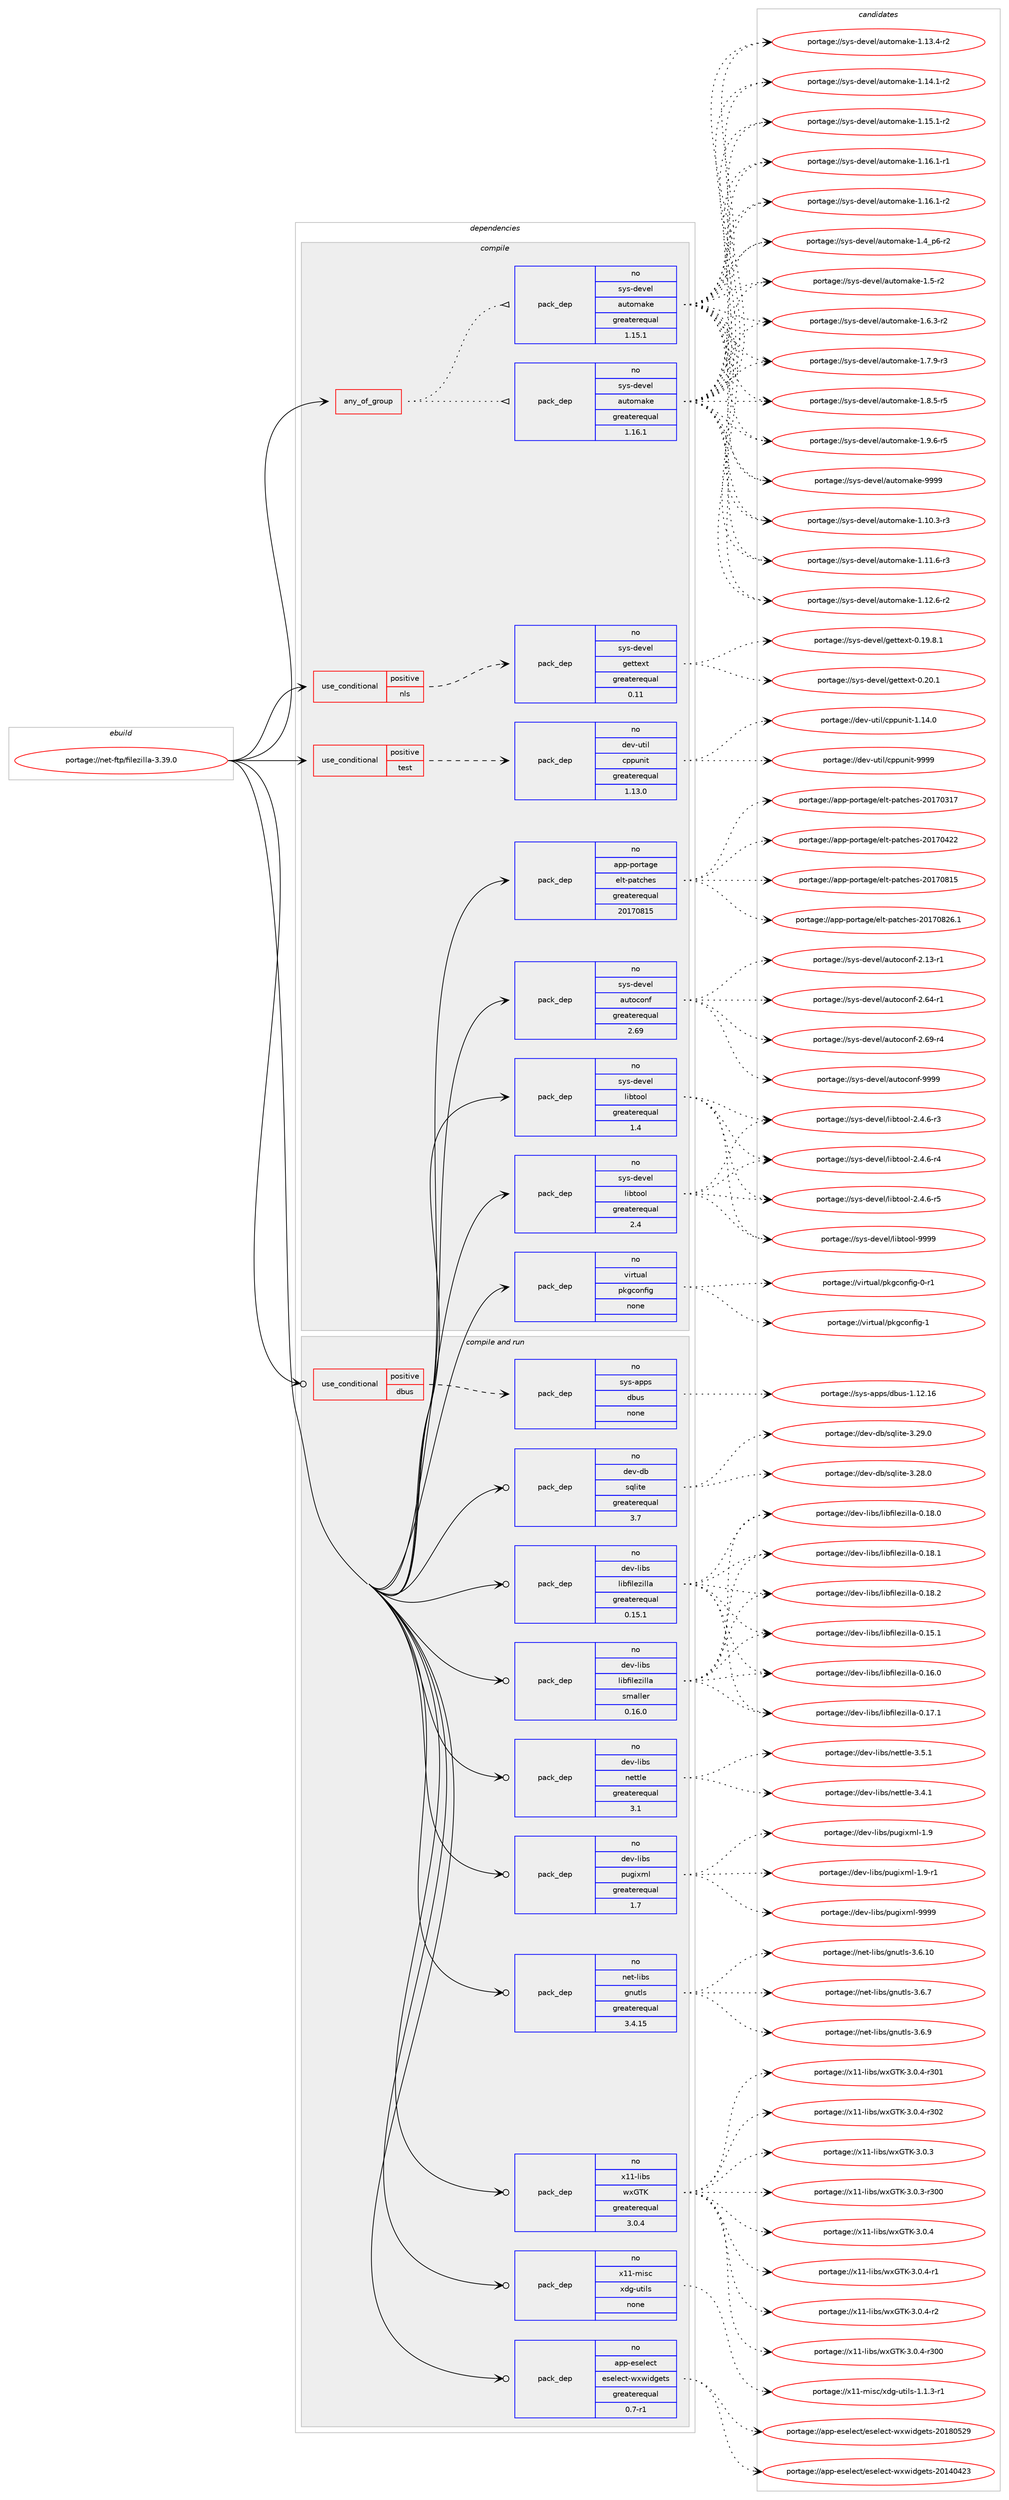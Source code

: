 digraph prolog {

# *************
# Graph options
# *************

newrank=true;
concentrate=true;
compound=true;
graph [rankdir=LR,fontname=Helvetica,fontsize=10,ranksep=1.5];#, ranksep=2.5, nodesep=0.2];
edge  [arrowhead=vee];
node  [fontname=Helvetica,fontsize=10];

# **********
# The ebuild
# **********

subgraph cluster_leftcol {
color=gray;
rank=same;
label=<<i>ebuild</i>>;
id [label="portage://net-ftp/filezilla-3.39.0", color=red, width=4, href="../net-ftp/filezilla-3.39.0.svg"];
}

# ****************
# The dependencies
# ****************

subgraph cluster_midcol {
color=gray;
label=<<i>dependencies</i>>;
subgraph cluster_compile {
fillcolor="#eeeeee";
style=filled;
label=<<i>compile</i>>;
subgraph any5701 {
dependency353892 [label=<<TABLE BORDER="0" CELLBORDER="1" CELLSPACING="0" CELLPADDING="4"><TR><TD CELLPADDING="10">any_of_group</TD></TR></TABLE>>, shape=none, color=red];subgraph pack259578 {
dependency353893 [label=<<TABLE BORDER="0" CELLBORDER="1" CELLSPACING="0" CELLPADDING="4" WIDTH="220"><TR><TD ROWSPAN="6" CELLPADDING="30">pack_dep</TD></TR><TR><TD WIDTH="110">no</TD></TR><TR><TD>sys-devel</TD></TR><TR><TD>automake</TD></TR><TR><TD>greaterequal</TD></TR><TR><TD>1.16.1</TD></TR></TABLE>>, shape=none, color=blue];
}
dependency353892:e -> dependency353893:w [weight=20,style="dotted",arrowhead="oinv"];
subgraph pack259579 {
dependency353894 [label=<<TABLE BORDER="0" CELLBORDER="1" CELLSPACING="0" CELLPADDING="4" WIDTH="220"><TR><TD ROWSPAN="6" CELLPADDING="30">pack_dep</TD></TR><TR><TD WIDTH="110">no</TD></TR><TR><TD>sys-devel</TD></TR><TR><TD>automake</TD></TR><TR><TD>greaterequal</TD></TR><TR><TD>1.15.1</TD></TR></TABLE>>, shape=none, color=blue];
}
dependency353892:e -> dependency353894:w [weight=20,style="dotted",arrowhead="oinv"];
}
id:e -> dependency353892:w [weight=20,style="solid",arrowhead="vee"];
subgraph cond88467 {
dependency353895 [label=<<TABLE BORDER="0" CELLBORDER="1" CELLSPACING="0" CELLPADDING="4"><TR><TD ROWSPAN="3" CELLPADDING="10">use_conditional</TD></TR><TR><TD>positive</TD></TR><TR><TD>nls</TD></TR></TABLE>>, shape=none, color=red];
subgraph pack259580 {
dependency353896 [label=<<TABLE BORDER="0" CELLBORDER="1" CELLSPACING="0" CELLPADDING="4" WIDTH="220"><TR><TD ROWSPAN="6" CELLPADDING="30">pack_dep</TD></TR><TR><TD WIDTH="110">no</TD></TR><TR><TD>sys-devel</TD></TR><TR><TD>gettext</TD></TR><TR><TD>greaterequal</TD></TR><TR><TD>0.11</TD></TR></TABLE>>, shape=none, color=blue];
}
dependency353895:e -> dependency353896:w [weight=20,style="dashed",arrowhead="vee"];
}
id:e -> dependency353895:w [weight=20,style="solid",arrowhead="vee"];
subgraph cond88468 {
dependency353897 [label=<<TABLE BORDER="0" CELLBORDER="1" CELLSPACING="0" CELLPADDING="4"><TR><TD ROWSPAN="3" CELLPADDING="10">use_conditional</TD></TR><TR><TD>positive</TD></TR><TR><TD>test</TD></TR></TABLE>>, shape=none, color=red];
subgraph pack259581 {
dependency353898 [label=<<TABLE BORDER="0" CELLBORDER="1" CELLSPACING="0" CELLPADDING="4" WIDTH="220"><TR><TD ROWSPAN="6" CELLPADDING="30">pack_dep</TD></TR><TR><TD WIDTH="110">no</TD></TR><TR><TD>dev-util</TD></TR><TR><TD>cppunit</TD></TR><TR><TD>greaterequal</TD></TR><TR><TD>1.13.0</TD></TR></TABLE>>, shape=none, color=blue];
}
dependency353897:e -> dependency353898:w [weight=20,style="dashed",arrowhead="vee"];
}
id:e -> dependency353897:w [weight=20,style="solid",arrowhead="vee"];
subgraph pack259582 {
dependency353899 [label=<<TABLE BORDER="0" CELLBORDER="1" CELLSPACING="0" CELLPADDING="4" WIDTH="220"><TR><TD ROWSPAN="6" CELLPADDING="30">pack_dep</TD></TR><TR><TD WIDTH="110">no</TD></TR><TR><TD>app-portage</TD></TR><TR><TD>elt-patches</TD></TR><TR><TD>greaterequal</TD></TR><TR><TD>20170815</TD></TR></TABLE>>, shape=none, color=blue];
}
id:e -> dependency353899:w [weight=20,style="solid",arrowhead="vee"];
subgraph pack259583 {
dependency353900 [label=<<TABLE BORDER="0" CELLBORDER="1" CELLSPACING="0" CELLPADDING="4" WIDTH="220"><TR><TD ROWSPAN="6" CELLPADDING="30">pack_dep</TD></TR><TR><TD WIDTH="110">no</TD></TR><TR><TD>sys-devel</TD></TR><TR><TD>autoconf</TD></TR><TR><TD>greaterequal</TD></TR><TR><TD>2.69</TD></TR></TABLE>>, shape=none, color=blue];
}
id:e -> dependency353900:w [weight=20,style="solid",arrowhead="vee"];
subgraph pack259584 {
dependency353901 [label=<<TABLE BORDER="0" CELLBORDER="1" CELLSPACING="0" CELLPADDING="4" WIDTH="220"><TR><TD ROWSPAN="6" CELLPADDING="30">pack_dep</TD></TR><TR><TD WIDTH="110">no</TD></TR><TR><TD>sys-devel</TD></TR><TR><TD>libtool</TD></TR><TR><TD>greaterequal</TD></TR><TR><TD>1.4</TD></TR></TABLE>>, shape=none, color=blue];
}
id:e -> dependency353901:w [weight=20,style="solid",arrowhead="vee"];
subgraph pack259585 {
dependency353902 [label=<<TABLE BORDER="0" CELLBORDER="1" CELLSPACING="0" CELLPADDING="4" WIDTH="220"><TR><TD ROWSPAN="6" CELLPADDING="30">pack_dep</TD></TR><TR><TD WIDTH="110">no</TD></TR><TR><TD>sys-devel</TD></TR><TR><TD>libtool</TD></TR><TR><TD>greaterequal</TD></TR><TR><TD>2.4</TD></TR></TABLE>>, shape=none, color=blue];
}
id:e -> dependency353902:w [weight=20,style="solid",arrowhead="vee"];
subgraph pack259586 {
dependency353903 [label=<<TABLE BORDER="0" CELLBORDER="1" CELLSPACING="0" CELLPADDING="4" WIDTH="220"><TR><TD ROWSPAN="6" CELLPADDING="30">pack_dep</TD></TR><TR><TD WIDTH="110">no</TD></TR><TR><TD>virtual</TD></TR><TR><TD>pkgconfig</TD></TR><TR><TD>none</TD></TR><TR><TD></TD></TR></TABLE>>, shape=none, color=blue];
}
id:e -> dependency353903:w [weight=20,style="solid",arrowhead="vee"];
}
subgraph cluster_compileandrun {
fillcolor="#eeeeee";
style=filled;
label=<<i>compile and run</i>>;
subgraph cond88469 {
dependency353904 [label=<<TABLE BORDER="0" CELLBORDER="1" CELLSPACING="0" CELLPADDING="4"><TR><TD ROWSPAN="3" CELLPADDING="10">use_conditional</TD></TR><TR><TD>positive</TD></TR><TR><TD>dbus</TD></TR></TABLE>>, shape=none, color=red];
subgraph pack259587 {
dependency353905 [label=<<TABLE BORDER="0" CELLBORDER="1" CELLSPACING="0" CELLPADDING="4" WIDTH="220"><TR><TD ROWSPAN="6" CELLPADDING="30">pack_dep</TD></TR><TR><TD WIDTH="110">no</TD></TR><TR><TD>sys-apps</TD></TR><TR><TD>dbus</TD></TR><TR><TD>none</TD></TR><TR><TD></TD></TR></TABLE>>, shape=none, color=blue];
}
dependency353904:e -> dependency353905:w [weight=20,style="dashed",arrowhead="vee"];
}
id:e -> dependency353904:w [weight=20,style="solid",arrowhead="odotvee"];
subgraph pack259588 {
dependency353906 [label=<<TABLE BORDER="0" CELLBORDER="1" CELLSPACING="0" CELLPADDING="4" WIDTH="220"><TR><TD ROWSPAN="6" CELLPADDING="30">pack_dep</TD></TR><TR><TD WIDTH="110">no</TD></TR><TR><TD>app-eselect</TD></TR><TR><TD>eselect-wxwidgets</TD></TR><TR><TD>greaterequal</TD></TR><TR><TD>0.7-r1</TD></TR></TABLE>>, shape=none, color=blue];
}
id:e -> dependency353906:w [weight=20,style="solid",arrowhead="odotvee"];
subgraph pack259589 {
dependency353907 [label=<<TABLE BORDER="0" CELLBORDER="1" CELLSPACING="0" CELLPADDING="4" WIDTH="220"><TR><TD ROWSPAN="6" CELLPADDING="30">pack_dep</TD></TR><TR><TD WIDTH="110">no</TD></TR><TR><TD>dev-db</TD></TR><TR><TD>sqlite</TD></TR><TR><TD>greaterequal</TD></TR><TR><TD>3.7</TD></TR></TABLE>>, shape=none, color=blue];
}
id:e -> dependency353907:w [weight=20,style="solid",arrowhead="odotvee"];
subgraph pack259590 {
dependency353908 [label=<<TABLE BORDER="0" CELLBORDER="1" CELLSPACING="0" CELLPADDING="4" WIDTH="220"><TR><TD ROWSPAN="6" CELLPADDING="30">pack_dep</TD></TR><TR><TD WIDTH="110">no</TD></TR><TR><TD>dev-libs</TD></TR><TR><TD>libfilezilla</TD></TR><TR><TD>greaterequal</TD></TR><TR><TD>0.15.1</TD></TR></TABLE>>, shape=none, color=blue];
}
id:e -> dependency353908:w [weight=20,style="solid",arrowhead="odotvee"];
subgraph pack259591 {
dependency353909 [label=<<TABLE BORDER="0" CELLBORDER="1" CELLSPACING="0" CELLPADDING="4" WIDTH="220"><TR><TD ROWSPAN="6" CELLPADDING="30">pack_dep</TD></TR><TR><TD WIDTH="110">no</TD></TR><TR><TD>dev-libs</TD></TR><TR><TD>libfilezilla</TD></TR><TR><TD>smaller</TD></TR><TR><TD>0.16.0</TD></TR></TABLE>>, shape=none, color=blue];
}
id:e -> dependency353909:w [weight=20,style="solid",arrowhead="odotvee"];
subgraph pack259592 {
dependency353910 [label=<<TABLE BORDER="0" CELLBORDER="1" CELLSPACING="0" CELLPADDING="4" WIDTH="220"><TR><TD ROWSPAN="6" CELLPADDING="30">pack_dep</TD></TR><TR><TD WIDTH="110">no</TD></TR><TR><TD>dev-libs</TD></TR><TR><TD>nettle</TD></TR><TR><TD>greaterequal</TD></TR><TR><TD>3.1</TD></TR></TABLE>>, shape=none, color=blue];
}
id:e -> dependency353910:w [weight=20,style="solid",arrowhead="odotvee"];
subgraph pack259593 {
dependency353911 [label=<<TABLE BORDER="0" CELLBORDER="1" CELLSPACING="0" CELLPADDING="4" WIDTH="220"><TR><TD ROWSPAN="6" CELLPADDING="30">pack_dep</TD></TR><TR><TD WIDTH="110">no</TD></TR><TR><TD>dev-libs</TD></TR><TR><TD>pugixml</TD></TR><TR><TD>greaterequal</TD></TR><TR><TD>1.7</TD></TR></TABLE>>, shape=none, color=blue];
}
id:e -> dependency353911:w [weight=20,style="solid",arrowhead="odotvee"];
subgraph pack259594 {
dependency353912 [label=<<TABLE BORDER="0" CELLBORDER="1" CELLSPACING="0" CELLPADDING="4" WIDTH="220"><TR><TD ROWSPAN="6" CELLPADDING="30">pack_dep</TD></TR><TR><TD WIDTH="110">no</TD></TR><TR><TD>net-libs</TD></TR><TR><TD>gnutls</TD></TR><TR><TD>greaterequal</TD></TR><TR><TD>3.4.15</TD></TR></TABLE>>, shape=none, color=blue];
}
id:e -> dependency353912:w [weight=20,style="solid",arrowhead="odotvee"];
subgraph pack259595 {
dependency353913 [label=<<TABLE BORDER="0" CELLBORDER="1" CELLSPACING="0" CELLPADDING="4" WIDTH="220"><TR><TD ROWSPAN="6" CELLPADDING="30">pack_dep</TD></TR><TR><TD WIDTH="110">no</TD></TR><TR><TD>x11-libs</TD></TR><TR><TD>wxGTK</TD></TR><TR><TD>greaterequal</TD></TR><TR><TD>3.0.4</TD></TR></TABLE>>, shape=none, color=blue];
}
id:e -> dependency353913:w [weight=20,style="solid",arrowhead="odotvee"];
subgraph pack259596 {
dependency353914 [label=<<TABLE BORDER="0" CELLBORDER="1" CELLSPACING="0" CELLPADDING="4" WIDTH="220"><TR><TD ROWSPAN="6" CELLPADDING="30">pack_dep</TD></TR><TR><TD WIDTH="110">no</TD></TR><TR><TD>x11-misc</TD></TR><TR><TD>xdg-utils</TD></TR><TR><TD>none</TD></TR><TR><TD></TD></TR></TABLE>>, shape=none, color=blue];
}
id:e -> dependency353914:w [weight=20,style="solid",arrowhead="odotvee"];
}
subgraph cluster_run {
fillcolor="#eeeeee";
style=filled;
label=<<i>run</i>>;
}
}

# **************
# The candidates
# **************

subgraph cluster_choices {
rank=same;
color=gray;
label=<<i>candidates</i>>;

subgraph choice259578 {
color=black;
nodesep=1;
choiceportage11512111545100101118101108479711711611110997107101454946494846514511451 [label="portage://sys-devel/automake-1.10.3-r3", color=red, width=4,href="../sys-devel/automake-1.10.3-r3.svg"];
choiceportage11512111545100101118101108479711711611110997107101454946494946544511451 [label="portage://sys-devel/automake-1.11.6-r3", color=red, width=4,href="../sys-devel/automake-1.11.6-r3.svg"];
choiceportage11512111545100101118101108479711711611110997107101454946495046544511450 [label="portage://sys-devel/automake-1.12.6-r2", color=red, width=4,href="../sys-devel/automake-1.12.6-r2.svg"];
choiceportage11512111545100101118101108479711711611110997107101454946495146524511450 [label="portage://sys-devel/automake-1.13.4-r2", color=red, width=4,href="../sys-devel/automake-1.13.4-r2.svg"];
choiceportage11512111545100101118101108479711711611110997107101454946495246494511450 [label="portage://sys-devel/automake-1.14.1-r2", color=red, width=4,href="../sys-devel/automake-1.14.1-r2.svg"];
choiceportage11512111545100101118101108479711711611110997107101454946495346494511450 [label="portage://sys-devel/automake-1.15.1-r2", color=red, width=4,href="../sys-devel/automake-1.15.1-r2.svg"];
choiceportage11512111545100101118101108479711711611110997107101454946495446494511449 [label="portage://sys-devel/automake-1.16.1-r1", color=red, width=4,href="../sys-devel/automake-1.16.1-r1.svg"];
choiceportage11512111545100101118101108479711711611110997107101454946495446494511450 [label="portage://sys-devel/automake-1.16.1-r2", color=red, width=4,href="../sys-devel/automake-1.16.1-r2.svg"];
choiceportage115121115451001011181011084797117116111109971071014549465295112544511450 [label="portage://sys-devel/automake-1.4_p6-r2", color=red, width=4,href="../sys-devel/automake-1.4_p6-r2.svg"];
choiceportage11512111545100101118101108479711711611110997107101454946534511450 [label="portage://sys-devel/automake-1.5-r2", color=red, width=4,href="../sys-devel/automake-1.5-r2.svg"];
choiceportage115121115451001011181011084797117116111109971071014549465446514511450 [label="portage://sys-devel/automake-1.6.3-r2", color=red, width=4,href="../sys-devel/automake-1.6.3-r2.svg"];
choiceportage115121115451001011181011084797117116111109971071014549465546574511451 [label="portage://sys-devel/automake-1.7.9-r3", color=red, width=4,href="../sys-devel/automake-1.7.9-r3.svg"];
choiceportage115121115451001011181011084797117116111109971071014549465646534511453 [label="portage://sys-devel/automake-1.8.5-r5", color=red, width=4,href="../sys-devel/automake-1.8.5-r5.svg"];
choiceportage115121115451001011181011084797117116111109971071014549465746544511453 [label="portage://sys-devel/automake-1.9.6-r5", color=red, width=4,href="../sys-devel/automake-1.9.6-r5.svg"];
choiceportage115121115451001011181011084797117116111109971071014557575757 [label="portage://sys-devel/automake-9999", color=red, width=4,href="../sys-devel/automake-9999.svg"];
dependency353893:e -> choiceportage11512111545100101118101108479711711611110997107101454946494846514511451:w [style=dotted,weight="100"];
dependency353893:e -> choiceportage11512111545100101118101108479711711611110997107101454946494946544511451:w [style=dotted,weight="100"];
dependency353893:e -> choiceportage11512111545100101118101108479711711611110997107101454946495046544511450:w [style=dotted,weight="100"];
dependency353893:e -> choiceportage11512111545100101118101108479711711611110997107101454946495146524511450:w [style=dotted,weight="100"];
dependency353893:e -> choiceportage11512111545100101118101108479711711611110997107101454946495246494511450:w [style=dotted,weight="100"];
dependency353893:e -> choiceportage11512111545100101118101108479711711611110997107101454946495346494511450:w [style=dotted,weight="100"];
dependency353893:e -> choiceportage11512111545100101118101108479711711611110997107101454946495446494511449:w [style=dotted,weight="100"];
dependency353893:e -> choiceportage11512111545100101118101108479711711611110997107101454946495446494511450:w [style=dotted,weight="100"];
dependency353893:e -> choiceportage115121115451001011181011084797117116111109971071014549465295112544511450:w [style=dotted,weight="100"];
dependency353893:e -> choiceportage11512111545100101118101108479711711611110997107101454946534511450:w [style=dotted,weight="100"];
dependency353893:e -> choiceportage115121115451001011181011084797117116111109971071014549465446514511450:w [style=dotted,weight="100"];
dependency353893:e -> choiceportage115121115451001011181011084797117116111109971071014549465546574511451:w [style=dotted,weight="100"];
dependency353893:e -> choiceportage115121115451001011181011084797117116111109971071014549465646534511453:w [style=dotted,weight="100"];
dependency353893:e -> choiceportage115121115451001011181011084797117116111109971071014549465746544511453:w [style=dotted,weight="100"];
dependency353893:e -> choiceportage115121115451001011181011084797117116111109971071014557575757:w [style=dotted,weight="100"];
}
subgraph choice259579 {
color=black;
nodesep=1;
choiceportage11512111545100101118101108479711711611110997107101454946494846514511451 [label="portage://sys-devel/automake-1.10.3-r3", color=red, width=4,href="../sys-devel/automake-1.10.3-r3.svg"];
choiceportage11512111545100101118101108479711711611110997107101454946494946544511451 [label="portage://sys-devel/automake-1.11.6-r3", color=red, width=4,href="../sys-devel/automake-1.11.6-r3.svg"];
choiceportage11512111545100101118101108479711711611110997107101454946495046544511450 [label="portage://sys-devel/automake-1.12.6-r2", color=red, width=4,href="../sys-devel/automake-1.12.6-r2.svg"];
choiceportage11512111545100101118101108479711711611110997107101454946495146524511450 [label="portage://sys-devel/automake-1.13.4-r2", color=red, width=4,href="../sys-devel/automake-1.13.4-r2.svg"];
choiceportage11512111545100101118101108479711711611110997107101454946495246494511450 [label="portage://sys-devel/automake-1.14.1-r2", color=red, width=4,href="../sys-devel/automake-1.14.1-r2.svg"];
choiceportage11512111545100101118101108479711711611110997107101454946495346494511450 [label="portage://sys-devel/automake-1.15.1-r2", color=red, width=4,href="../sys-devel/automake-1.15.1-r2.svg"];
choiceportage11512111545100101118101108479711711611110997107101454946495446494511449 [label="portage://sys-devel/automake-1.16.1-r1", color=red, width=4,href="../sys-devel/automake-1.16.1-r1.svg"];
choiceportage11512111545100101118101108479711711611110997107101454946495446494511450 [label="portage://sys-devel/automake-1.16.1-r2", color=red, width=4,href="../sys-devel/automake-1.16.1-r2.svg"];
choiceportage115121115451001011181011084797117116111109971071014549465295112544511450 [label="portage://sys-devel/automake-1.4_p6-r2", color=red, width=4,href="../sys-devel/automake-1.4_p6-r2.svg"];
choiceportage11512111545100101118101108479711711611110997107101454946534511450 [label="portage://sys-devel/automake-1.5-r2", color=red, width=4,href="../sys-devel/automake-1.5-r2.svg"];
choiceportage115121115451001011181011084797117116111109971071014549465446514511450 [label="portage://sys-devel/automake-1.6.3-r2", color=red, width=4,href="../sys-devel/automake-1.6.3-r2.svg"];
choiceportage115121115451001011181011084797117116111109971071014549465546574511451 [label="portage://sys-devel/automake-1.7.9-r3", color=red, width=4,href="../sys-devel/automake-1.7.9-r3.svg"];
choiceportage115121115451001011181011084797117116111109971071014549465646534511453 [label="portage://sys-devel/automake-1.8.5-r5", color=red, width=4,href="../sys-devel/automake-1.8.5-r5.svg"];
choiceportage115121115451001011181011084797117116111109971071014549465746544511453 [label="portage://sys-devel/automake-1.9.6-r5", color=red, width=4,href="../sys-devel/automake-1.9.6-r5.svg"];
choiceportage115121115451001011181011084797117116111109971071014557575757 [label="portage://sys-devel/automake-9999", color=red, width=4,href="../sys-devel/automake-9999.svg"];
dependency353894:e -> choiceportage11512111545100101118101108479711711611110997107101454946494846514511451:w [style=dotted,weight="100"];
dependency353894:e -> choiceportage11512111545100101118101108479711711611110997107101454946494946544511451:w [style=dotted,weight="100"];
dependency353894:e -> choiceportage11512111545100101118101108479711711611110997107101454946495046544511450:w [style=dotted,weight="100"];
dependency353894:e -> choiceportage11512111545100101118101108479711711611110997107101454946495146524511450:w [style=dotted,weight="100"];
dependency353894:e -> choiceportage11512111545100101118101108479711711611110997107101454946495246494511450:w [style=dotted,weight="100"];
dependency353894:e -> choiceportage11512111545100101118101108479711711611110997107101454946495346494511450:w [style=dotted,weight="100"];
dependency353894:e -> choiceportage11512111545100101118101108479711711611110997107101454946495446494511449:w [style=dotted,weight="100"];
dependency353894:e -> choiceportage11512111545100101118101108479711711611110997107101454946495446494511450:w [style=dotted,weight="100"];
dependency353894:e -> choiceportage115121115451001011181011084797117116111109971071014549465295112544511450:w [style=dotted,weight="100"];
dependency353894:e -> choiceportage11512111545100101118101108479711711611110997107101454946534511450:w [style=dotted,weight="100"];
dependency353894:e -> choiceportage115121115451001011181011084797117116111109971071014549465446514511450:w [style=dotted,weight="100"];
dependency353894:e -> choiceportage115121115451001011181011084797117116111109971071014549465546574511451:w [style=dotted,weight="100"];
dependency353894:e -> choiceportage115121115451001011181011084797117116111109971071014549465646534511453:w [style=dotted,weight="100"];
dependency353894:e -> choiceportage115121115451001011181011084797117116111109971071014549465746544511453:w [style=dotted,weight="100"];
dependency353894:e -> choiceportage115121115451001011181011084797117116111109971071014557575757:w [style=dotted,weight="100"];
}
subgraph choice259580 {
color=black;
nodesep=1;
choiceportage1151211154510010111810110847103101116116101120116454846495746564649 [label="portage://sys-devel/gettext-0.19.8.1", color=red, width=4,href="../sys-devel/gettext-0.19.8.1.svg"];
choiceportage115121115451001011181011084710310111611610112011645484650484649 [label="portage://sys-devel/gettext-0.20.1", color=red, width=4,href="../sys-devel/gettext-0.20.1.svg"];
dependency353896:e -> choiceportage1151211154510010111810110847103101116116101120116454846495746564649:w [style=dotted,weight="100"];
dependency353896:e -> choiceportage115121115451001011181011084710310111611610112011645484650484649:w [style=dotted,weight="100"];
}
subgraph choice259581 {
color=black;
nodesep=1;
choiceportage10010111845117116105108479911211211711010511645494649524648 [label="portage://dev-util/cppunit-1.14.0", color=red, width=4,href="../dev-util/cppunit-1.14.0.svg"];
choiceportage1001011184511711610510847991121121171101051164557575757 [label="portage://dev-util/cppunit-9999", color=red, width=4,href="../dev-util/cppunit-9999.svg"];
dependency353898:e -> choiceportage10010111845117116105108479911211211711010511645494649524648:w [style=dotted,weight="100"];
dependency353898:e -> choiceportage1001011184511711610510847991121121171101051164557575757:w [style=dotted,weight="100"];
}
subgraph choice259582 {
color=black;
nodesep=1;
choiceportage97112112451121111141169710310147101108116451129711699104101115455048495548514955 [label="portage://app-portage/elt-patches-20170317", color=red, width=4,href="../app-portage/elt-patches-20170317.svg"];
choiceportage97112112451121111141169710310147101108116451129711699104101115455048495548525050 [label="portage://app-portage/elt-patches-20170422", color=red, width=4,href="../app-portage/elt-patches-20170422.svg"];
choiceportage97112112451121111141169710310147101108116451129711699104101115455048495548564953 [label="portage://app-portage/elt-patches-20170815", color=red, width=4,href="../app-portage/elt-patches-20170815.svg"];
choiceportage971121124511211111411697103101471011081164511297116991041011154550484955485650544649 [label="portage://app-portage/elt-patches-20170826.1", color=red, width=4,href="../app-portage/elt-patches-20170826.1.svg"];
dependency353899:e -> choiceportage97112112451121111141169710310147101108116451129711699104101115455048495548514955:w [style=dotted,weight="100"];
dependency353899:e -> choiceportage97112112451121111141169710310147101108116451129711699104101115455048495548525050:w [style=dotted,weight="100"];
dependency353899:e -> choiceportage97112112451121111141169710310147101108116451129711699104101115455048495548564953:w [style=dotted,weight="100"];
dependency353899:e -> choiceportage971121124511211111411697103101471011081164511297116991041011154550484955485650544649:w [style=dotted,weight="100"];
}
subgraph choice259583 {
color=black;
nodesep=1;
choiceportage1151211154510010111810110847971171161119911111010245504649514511449 [label="portage://sys-devel/autoconf-2.13-r1", color=red, width=4,href="../sys-devel/autoconf-2.13-r1.svg"];
choiceportage1151211154510010111810110847971171161119911111010245504654524511449 [label="portage://sys-devel/autoconf-2.64-r1", color=red, width=4,href="../sys-devel/autoconf-2.64-r1.svg"];
choiceportage1151211154510010111810110847971171161119911111010245504654574511452 [label="portage://sys-devel/autoconf-2.69-r4", color=red, width=4,href="../sys-devel/autoconf-2.69-r4.svg"];
choiceportage115121115451001011181011084797117116111991111101024557575757 [label="portage://sys-devel/autoconf-9999", color=red, width=4,href="../sys-devel/autoconf-9999.svg"];
dependency353900:e -> choiceportage1151211154510010111810110847971171161119911111010245504649514511449:w [style=dotted,weight="100"];
dependency353900:e -> choiceportage1151211154510010111810110847971171161119911111010245504654524511449:w [style=dotted,weight="100"];
dependency353900:e -> choiceportage1151211154510010111810110847971171161119911111010245504654574511452:w [style=dotted,weight="100"];
dependency353900:e -> choiceportage115121115451001011181011084797117116111991111101024557575757:w [style=dotted,weight="100"];
}
subgraph choice259584 {
color=black;
nodesep=1;
choiceportage1151211154510010111810110847108105981161111111084550465246544511451 [label="portage://sys-devel/libtool-2.4.6-r3", color=red, width=4,href="../sys-devel/libtool-2.4.6-r3.svg"];
choiceportage1151211154510010111810110847108105981161111111084550465246544511452 [label="portage://sys-devel/libtool-2.4.6-r4", color=red, width=4,href="../sys-devel/libtool-2.4.6-r4.svg"];
choiceportage1151211154510010111810110847108105981161111111084550465246544511453 [label="portage://sys-devel/libtool-2.4.6-r5", color=red, width=4,href="../sys-devel/libtool-2.4.6-r5.svg"];
choiceportage1151211154510010111810110847108105981161111111084557575757 [label="portage://sys-devel/libtool-9999", color=red, width=4,href="../sys-devel/libtool-9999.svg"];
dependency353901:e -> choiceportage1151211154510010111810110847108105981161111111084550465246544511451:w [style=dotted,weight="100"];
dependency353901:e -> choiceportage1151211154510010111810110847108105981161111111084550465246544511452:w [style=dotted,weight="100"];
dependency353901:e -> choiceportage1151211154510010111810110847108105981161111111084550465246544511453:w [style=dotted,weight="100"];
dependency353901:e -> choiceportage1151211154510010111810110847108105981161111111084557575757:w [style=dotted,weight="100"];
}
subgraph choice259585 {
color=black;
nodesep=1;
choiceportage1151211154510010111810110847108105981161111111084550465246544511451 [label="portage://sys-devel/libtool-2.4.6-r3", color=red, width=4,href="../sys-devel/libtool-2.4.6-r3.svg"];
choiceportage1151211154510010111810110847108105981161111111084550465246544511452 [label="portage://sys-devel/libtool-2.4.6-r4", color=red, width=4,href="../sys-devel/libtool-2.4.6-r4.svg"];
choiceportage1151211154510010111810110847108105981161111111084550465246544511453 [label="portage://sys-devel/libtool-2.4.6-r5", color=red, width=4,href="../sys-devel/libtool-2.4.6-r5.svg"];
choiceportage1151211154510010111810110847108105981161111111084557575757 [label="portage://sys-devel/libtool-9999", color=red, width=4,href="../sys-devel/libtool-9999.svg"];
dependency353902:e -> choiceportage1151211154510010111810110847108105981161111111084550465246544511451:w [style=dotted,weight="100"];
dependency353902:e -> choiceportage1151211154510010111810110847108105981161111111084550465246544511452:w [style=dotted,weight="100"];
dependency353902:e -> choiceportage1151211154510010111810110847108105981161111111084550465246544511453:w [style=dotted,weight="100"];
dependency353902:e -> choiceportage1151211154510010111810110847108105981161111111084557575757:w [style=dotted,weight="100"];
}
subgraph choice259586 {
color=black;
nodesep=1;
choiceportage11810511411611797108471121071039911111010210510345484511449 [label="portage://virtual/pkgconfig-0-r1", color=red, width=4,href="../virtual/pkgconfig-0-r1.svg"];
choiceportage1181051141161179710847112107103991111101021051034549 [label="portage://virtual/pkgconfig-1", color=red, width=4,href="../virtual/pkgconfig-1.svg"];
dependency353903:e -> choiceportage11810511411611797108471121071039911111010210510345484511449:w [style=dotted,weight="100"];
dependency353903:e -> choiceportage1181051141161179710847112107103991111101021051034549:w [style=dotted,weight="100"];
}
subgraph choice259587 {
color=black;
nodesep=1;
choiceportage115121115459711211211547100981171154549464950464954 [label="portage://sys-apps/dbus-1.12.16", color=red, width=4,href="../sys-apps/dbus-1.12.16.svg"];
dependency353905:e -> choiceportage115121115459711211211547100981171154549464950464954:w [style=dotted,weight="100"];
}
subgraph choice259588 {
color=black;
nodesep=1;
choiceportage971121124510111510110810199116471011151011081019911645119120119105100103101116115455048495248525051 [label="portage://app-eselect/eselect-wxwidgets-20140423", color=red, width=4,href="../app-eselect/eselect-wxwidgets-20140423.svg"];
choiceportage971121124510111510110810199116471011151011081019911645119120119105100103101116115455048495648535057 [label="portage://app-eselect/eselect-wxwidgets-20180529", color=red, width=4,href="../app-eselect/eselect-wxwidgets-20180529.svg"];
dependency353906:e -> choiceportage971121124510111510110810199116471011151011081019911645119120119105100103101116115455048495248525051:w [style=dotted,weight="100"];
dependency353906:e -> choiceportage971121124510111510110810199116471011151011081019911645119120119105100103101116115455048495648535057:w [style=dotted,weight="100"];
}
subgraph choice259589 {
color=black;
nodesep=1;
choiceportage10010111845100984711511310810511610145514650564648 [label="portage://dev-db/sqlite-3.28.0", color=red, width=4,href="../dev-db/sqlite-3.28.0.svg"];
choiceportage10010111845100984711511310810511610145514650574648 [label="portage://dev-db/sqlite-3.29.0", color=red, width=4,href="../dev-db/sqlite-3.29.0.svg"];
dependency353907:e -> choiceportage10010111845100984711511310810511610145514650564648:w [style=dotted,weight="100"];
dependency353907:e -> choiceportage10010111845100984711511310810511610145514650574648:w [style=dotted,weight="100"];
}
subgraph choice259590 {
color=black;
nodesep=1;
choiceportage100101118451081059811547108105981021051081011221051081089745484649534649 [label="portage://dev-libs/libfilezilla-0.15.1", color=red, width=4,href="../dev-libs/libfilezilla-0.15.1.svg"];
choiceportage100101118451081059811547108105981021051081011221051081089745484649544648 [label="portage://dev-libs/libfilezilla-0.16.0", color=red, width=4,href="../dev-libs/libfilezilla-0.16.0.svg"];
choiceportage100101118451081059811547108105981021051081011221051081089745484649554649 [label="portage://dev-libs/libfilezilla-0.17.1", color=red, width=4,href="../dev-libs/libfilezilla-0.17.1.svg"];
choiceportage100101118451081059811547108105981021051081011221051081089745484649564648 [label="portage://dev-libs/libfilezilla-0.18.0", color=red, width=4,href="../dev-libs/libfilezilla-0.18.0.svg"];
choiceportage100101118451081059811547108105981021051081011221051081089745484649564649 [label="portage://dev-libs/libfilezilla-0.18.1", color=red, width=4,href="../dev-libs/libfilezilla-0.18.1.svg"];
choiceportage100101118451081059811547108105981021051081011221051081089745484649564650 [label="portage://dev-libs/libfilezilla-0.18.2", color=red, width=4,href="../dev-libs/libfilezilla-0.18.2.svg"];
dependency353908:e -> choiceportage100101118451081059811547108105981021051081011221051081089745484649534649:w [style=dotted,weight="100"];
dependency353908:e -> choiceportage100101118451081059811547108105981021051081011221051081089745484649544648:w [style=dotted,weight="100"];
dependency353908:e -> choiceportage100101118451081059811547108105981021051081011221051081089745484649554649:w [style=dotted,weight="100"];
dependency353908:e -> choiceportage100101118451081059811547108105981021051081011221051081089745484649564648:w [style=dotted,weight="100"];
dependency353908:e -> choiceportage100101118451081059811547108105981021051081011221051081089745484649564649:w [style=dotted,weight="100"];
dependency353908:e -> choiceportage100101118451081059811547108105981021051081011221051081089745484649564650:w [style=dotted,weight="100"];
}
subgraph choice259591 {
color=black;
nodesep=1;
choiceportage100101118451081059811547108105981021051081011221051081089745484649534649 [label="portage://dev-libs/libfilezilla-0.15.1", color=red, width=4,href="../dev-libs/libfilezilla-0.15.1.svg"];
choiceportage100101118451081059811547108105981021051081011221051081089745484649544648 [label="portage://dev-libs/libfilezilla-0.16.0", color=red, width=4,href="../dev-libs/libfilezilla-0.16.0.svg"];
choiceportage100101118451081059811547108105981021051081011221051081089745484649554649 [label="portage://dev-libs/libfilezilla-0.17.1", color=red, width=4,href="../dev-libs/libfilezilla-0.17.1.svg"];
choiceportage100101118451081059811547108105981021051081011221051081089745484649564648 [label="portage://dev-libs/libfilezilla-0.18.0", color=red, width=4,href="../dev-libs/libfilezilla-0.18.0.svg"];
choiceportage100101118451081059811547108105981021051081011221051081089745484649564649 [label="portage://dev-libs/libfilezilla-0.18.1", color=red, width=4,href="../dev-libs/libfilezilla-0.18.1.svg"];
choiceportage100101118451081059811547108105981021051081011221051081089745484649564650 [label="portage://dev-libs/libfilezilla-0.18.2", color=red, width=4,href="../dev-libs/libfilezilla-0.18.2.svg"];
dependency353909:e -> choiceportage100101118451081059811547108105981021051081011221051081089745484649534649:w [style=dotted,weight="100"];
dependency353909:e -> choiceportage100101118451081059811547108105981021051081011221051081089745484649544648:w [style=dotted,weight="100"];
dependency353909:e -> choiceportage100101118451081059811547108105981021051081011221051081089745484649554649:w [style=dotted,weight="100"];
dependency353909:e -> choiceportage100101118451081059811547108105981021051081011221051081089745484649564648:w [style=dotted,weight="100"];
dependency353909:e -> choiceportage100101118451081059811547108105981021051081011221051081089745484649564649:w [style=dotted,weight="100"];
dependency353909:e -> choiceportage100101118451081059811547108105981021051081011221051081089745484649564650:w [style=dotted,weight="100"];
}
subgraph choice259592 {
color=black;
nodesep=1;
choiceportage100101118451081059811547110101116116108101455146524649 [label="portage://dev-libs/nettle-3.4.1", color=red, width=4,href="../dev-libs/nettle-3.4.1.svg"];
choiceportage100101118451081059811547110101116116108101455146534649 [label="portage://dev-libs/nettle-3.5.1", color=red, width=4,href="../dev-libs/nettle-3.5.1.svg"];
dependency353910:e -> choiceportage100101118451081059811547110101116116108101455146524649:w [style=dotted,weight="100"];
dependency353910:e -> choiceportage100101118451081059811547110101116116108101455146534649:w [style=dotted,weight="100"];
}
subgraph choice259593 {
color=black;
nodesep=1;
choiceportage10010111845108105981154711211710310512010910845494657 [label="portage://dev-libs/pugixml-1.9", color=red, width=4,href="../dev-libs/pugixml-1.9.svg"];
choiceportage100101118451081059811547112117103105120109108454946574511449 [label="portage://dev-libs/pugixml-1.9-r1", color=red, width=4,href="../dev-libs/pugixml-1.9-r1.svg"];
choiceportage1001011184510810598115471121171031051201091084557575757 [label="portage://dev-libs/pugixml-9999", color=red, width=4,href="../dev-libs/pugixml-9999.svg"];
dependency353911:e -> choiceportage10010111845108105981154711211710310512010910845494657:w [style=dotted,weight="100"];
dependency353911:e -> choiceportage100101118451081059811547112117103105120109108454946574511449:w [style=dotted,weight="100"];
dependency353911:e -> choiceportage1001011184510810598115471121171031051201091084557575757:w [style=dotted,weight="100"];
}
subgraph choice259594 {
color=black;
nodesep=1;
choiceportage11010111645108105981154710311011711610811545514654464948 [label="portage://net-libs/gnutls-3.6.10", color=red, width=4,href="../net-libs/gnutls-3.6.10.svg"];
choiceportage110101116451081059811547103110117116108115455146544655 [label="portage://net-libs/gnutls-3.6.7", color=red, width=4,href="../net-libs/gnutls-3.6.7.svg"];
choiceportage110101116451081059811547103110117116108115455146544657 [label="portage://net-libs/gnutls-3.6.9", color=red, width=4,href="../net-libs/gnutls-3.6.9.svg"];
dependency353912:e -> choiceportage11010111645108105981154710311011711610811545514654464948:w [style=dotted,weight="100"];
dependency353912:e -> choiceportage110101116451081059811547103110117116108115455146544655:w [style=dotted,weight="100"];
dependency353912:e -> choiceportage110101116451081059811547103110117116108115455146544657:w [style=dotted,weight="100"];
}
subgraph choice259595 {
color=black;
nodesep=1;
choiceportage1204949451081059811547119120718475455146484651 [label="portage://x11-libs/wxGTK-3.0.3", color=red, width=4,href="../x11-libs/wxGTK-3.0.3.svg"];
choiceportage120494945108105981154711912071847545514648465145114514848 [label="portage://x11-libs/wxGTK-3.0.3-r300", color=red, width=4,href="../x11-libs/wxGTK-3.0.3-r300.svg"];
choiceportage1204949451081059811547119120718475455146484652 [label="portage://x11-libs/wxGTK-3.0.4", color=red, width=4,href="../x11-libs/wxGTK-3.0.4.svg"];
choiceportage12049494510810598115471191207184754551464846524511449 [label="portage://x11-libs/wxGTK-3.0.4-r1", color=red, width=4,href="../x11-libs/wxGTK-3.0.4-r1.svg"];
choiceportage12049494510810598115471191207184754551464846524511450 [label="portage://x11-libs/wxGTK-3.0.4-r2", color=red, width=4,href="../x11-libs/wxGTK-3.0.4-r2.svg"];
choiceportage120494945108105981154711912071847545514648465245114514848 [label="portage://x11-libs/wxGTK-3.0.4-r300", color=red, width=4,href="../x11-libs/wxGTK-3.0.4-r300.svg"];
choiceportage120494945108105981154711912071847545514648465245114514849 [label="portage://x11-libs/wxGTK-3.0.4-r301", color=red, width=4,href="../x11-libs/wxGTK-3.0.4-r301.svg"];
choiceportage120494945108105981154711912071847545514648465245114514850 [label="portage://x11-libs/wxGTK-3.0.4-r302", color=red, width=4,href="../x11-libs/wxGTK-3.0.4-r302.svg"];
dependency353913:e -> choiceportage1204949451081059811547119120718475455146484651:w [style=dotted,weight="100"];
dependency353913:e -> choiceportage120494945108105981154711912071847545514648465145114514848:w [style=dotted,weight="100"];
dependency353913:e -> choiceportage1204949451081059811547119120718475455146484652:w [style=dotted,weight="100"];
dependency353913:e -> choiceportage12049494510810598115471191207184754551464846524511449:w [style=dotted,weight="100"];
dependency353913:e -> choiceportage12049494510810598115471191207184754551464846524511450:w [style=dotted,weight="100"];
dependency353913:e -> choiceportage120494945108105981154711912071847545514648465245114514848:w [style=dotted,weight="100"];
dependency353913:e -> choiceportage120494945108105981154711912071847545514648465245114514849:w [style=dotted,weight="100"];
dependency353913:e -> choiceportage120494945108105981154711912071847545514648465245114514850:w [style=dotted,weight="100"];
}
subgraph choice259596 {
color=black;
nodesep=1;
choiceportage1204949451091051159947120100103451171161051081154549464946514511449 [label="portage://x11-misc/xdg-utils-1.1.3-r1", color=red, width=4,href="../x11-misc/xdg-utils-1.1.3-r1.svg"];
dependency353914:e -> choiceportage1204949451091051159947120100103451171161051081154549464946514511449:w [style=dotted,weight="100"];
}
}

}
